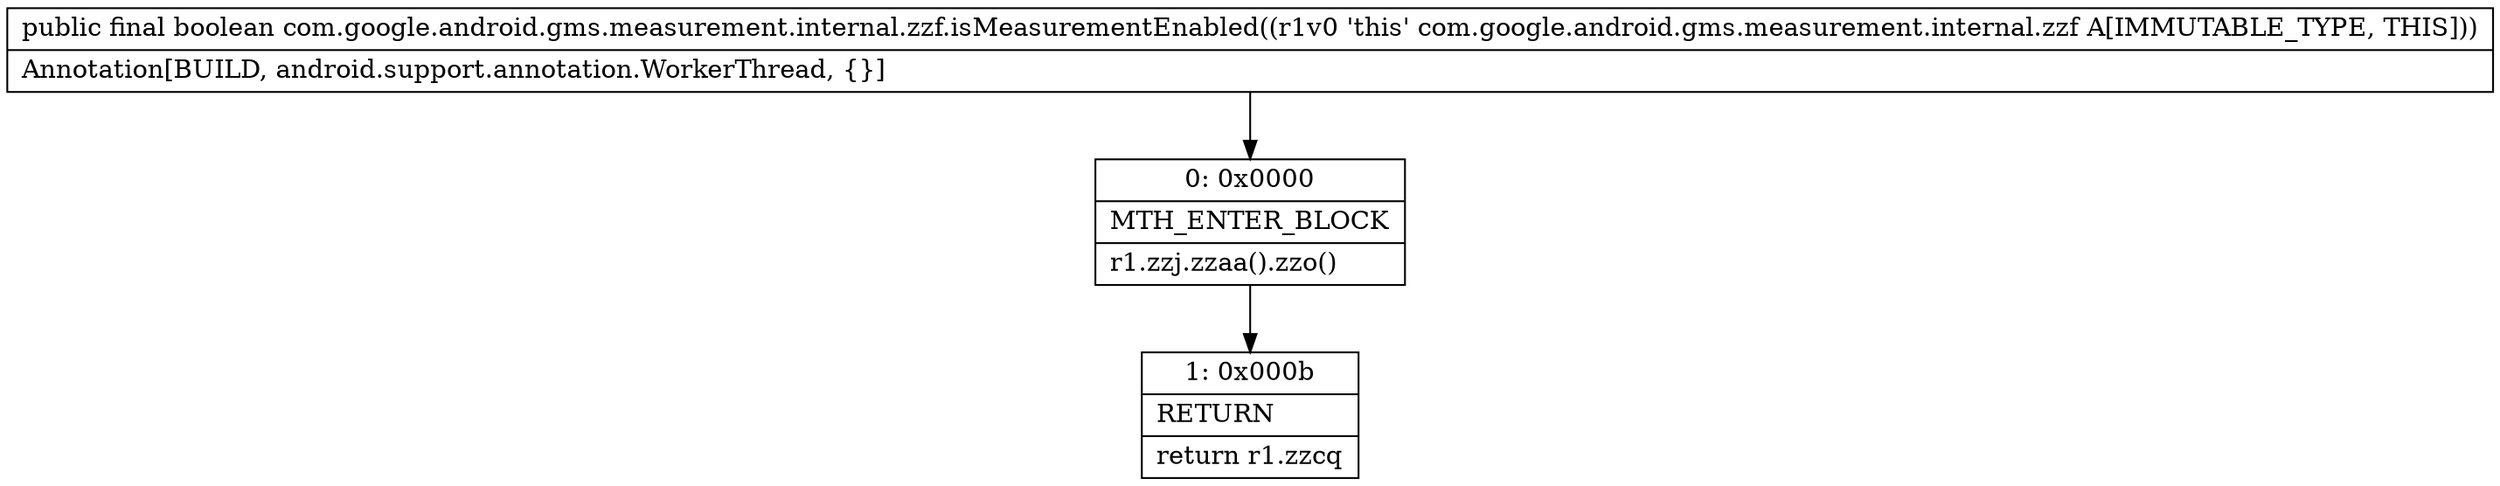 digraph "CFG forcom.google.android.gms.measurement.internal.zzf.isMeasurementEnabled()Z" {
Node_0 [shape=record,label="{0\:\ 0x0000|MTH_ENTER_BLOCK\l|r1.zzj.zzaa().zzo()\l}"];
Node_1 [shape=record,label="{1\:\ 0x000b|RETURN\l|return r1.zzcq\l}"];
MethodNode[shape=record,label="{public final boolean com.google.android.gms.measurement.internal.zzf.isMeasurementEnabled((r1v0 'this' com.google.android.gms.measurement.internal.zzf A[IMMUTABLE_TYPE, THIS]))  | Annotation[BUILD, android.support.annotation.WorkerThread, \{\}]\l}"];
MethodNode -> Node_0;
Node_0 -> Node_1;
}

